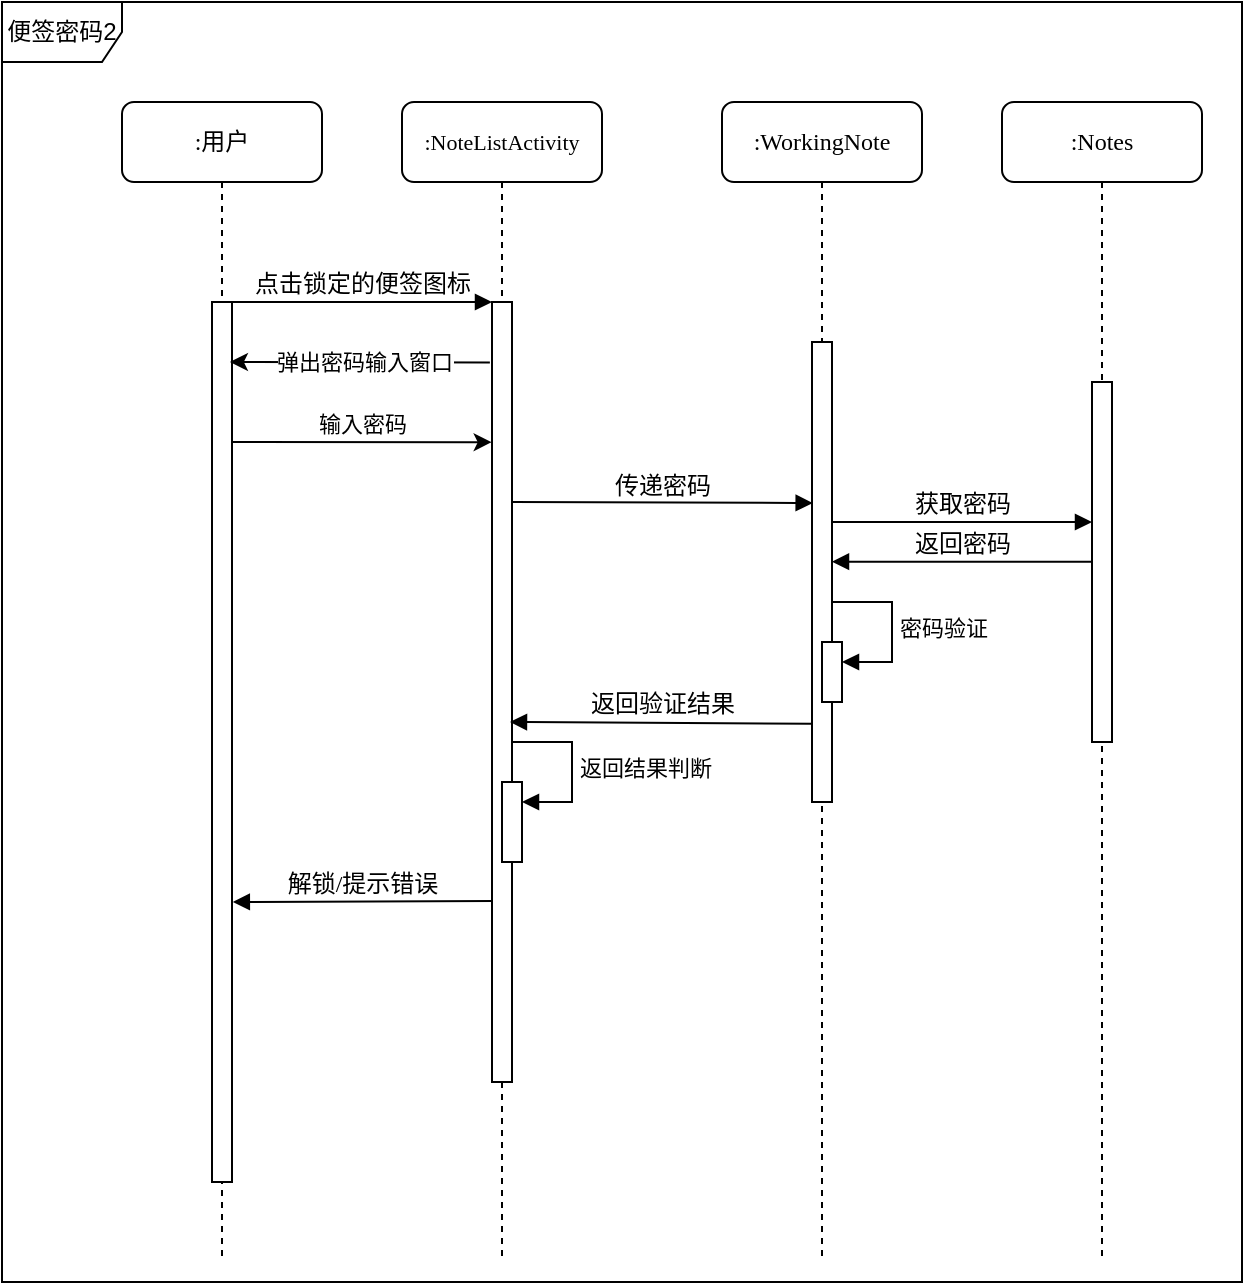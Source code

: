 <mxfile version="22.1.2" type="device">
  <diagram name="Page-1" id="13e1069c-82ec-6db2-03f1-153e76fe0fe0">
    <mxGraphModel dx="1658" dy="868" grid="1" gridSize="10" guides="1" tooltips="1" connect="1" arrows="1" fold="1" page="1" pageScale="1" pageWidth="1100" pageHeight="850" background="none" math="0" shadow="0">
      <root>
        <mxCell id="0" />
        <mxCell id="1" parent="0" />
        <mxCell id="7baba1c4bc27f4b0-2" value="&lt;font style=&quot;font-size: 11px;&quot;&gt;:NoteListActivity&lt;/font&gt;" style="shape=umlLifeline;perimeter=lifelinePerimeter;whiteSpace=wrap;html=1;container=1;collapsible=0;recursiveResize=0;outlineConnect=0;rounded=1;shadow=0;comic=0;labelBackgroundColor=none;strokeWidth=1;fontFamily=Verdana;fontSize=12;align=center;" parent="1" vertex="1">
          <mxGeometry x="240" y="80" width="100" height="580" as="geometry" />
        </mxCell>
        <mxCell id="7baba1c4bc27f4b0-10" value="" style="html=1;points=[];perimeter=orthogonalPerimeter;rounded=0;shadow=0;comic=0;labelBackgroundColor=none;strokeWidth=1;fontFamily=Verdana;fontSize=12;align=center;" parent="7baba1c4bc27f4b0-2" vertex="1">
          <mxGeometry x="45" y="100" width="10" height="390" as="geometry" />
        </mxCell>
        <mxCell id="7baba1c4bc27f4b0-3" value=":WorkingNote" style="shape=umlLifeline;perimeter=lifelinePerimeter;whiteSpace=wrap;html=1;container=1;collapsible=0;recursiveResize=0;outlineConnect=0;rounded=1;shadow=0;comic=0;labelBackgroundColor=none;strokeWidth=1;fontFamily=Verdana;fontSize=12;align=center;" parent="1" vertex="1">
          <mxGeometry x="400" y="80" width="100" height="580" as="geometry" />
        </mxCell>
        <mxCell id="7baba1c4bc27f4b0-13" value="" style="html=1;points=[];perimeter=orthogonalPerimeter;rounded=0;shadow=0;comic=0;labelBackgroundColor=none;strokeWidth=1;fontFamily=Verdana;fontSize=12;align=center;" parent="7baba1c4bc27f4b0-3" vertex="1">
          <mxGeometry x="45" y="120" width="10" height="230" as="geometry" />
        </mxCell>
        <mxCell id="7baba1c4bc27f4b0-4" value=":Notes" style="shape=umlLifeline;perimeter=lifelinePerimeter;whiteSpace=wrap;html=1;container=1;collapsible=0;recursiveResize=0;outlineConnect=0;rounded=1;shadow=0;comic=0;labelBackgroundColor=none;strokeWidth=1;fontFamily=Verdana;fontSize=12;align=center;" parent="1" vertex="1">
          <mxGeometry x="540" y="80" width="100" height="580" as="geometry" />
        </mxCell>
        <mxCell id="7baba1c4bc27f4b0-8" value=":用户" style="shape=umlLifeline;perimeter=lifelinePerimeter;whiteSpace=wrap;html=1;container=1;collapsible=0;recursiveResize=0;outlineConnect=0;rounded=1;shadow=0;comic=0;labelBackgroundColor=none;strokeWidth=1;fontFamily=Verdana;fontSize=12;align=center;" parent="1" vertex="1">
          <mxGeometry x="100" y="80" width="100" height="580" as="geometry" />
        </mxCell>
        <mxCell id="7baba1c4bc27f4b0-9" value="" style="html=1;points=[];perimeter=orthogonalPerimeter;rounded=0;shadow=0;comic=0;labelBackgroundColor=none;strokeWidth=1;fontFamily=Verdana;fontSize=12;align=center;" parent="7baba1c4bc27f4b0-8" vertex="1">
          <mxGeometry x="45" y="100" width="10" height="440" as="geometry" />
        </mxCell>
        <mxCell id="7baba1c4bc27f4b0-16" value="" style="html=1;points=[];perimeter=orthogonalPerimeter;rounded=0;shadow=0;comic=0;labelBackgroundColor=none;strokeWidth=1;fontFamily=Verdana;fontSize=12;align=center;" parent="1" vertex="1">
          <mxGeometry x="585" y="220" width="10" height="180" as="geometry" />
        </mxCell>
        <mxCell id="7baba1c4bc27f4b0-17" value="获取密码" style="html=1;verticalAlign=bottom;endArrow=block;labelBackgroundColor=none;fontFamily=Verdana;fontSize=12;edgeStyle=elbowEdgeStyle;elbow=vertical;" parent="1" edge="1">
          <mxGeometry relative="1" as="geometry">
            <mxPoint x="455.0" y="290" as="sourcePoint" />
            <Array as="points">
              <mxPoint x="460" y="290" />
            </Array>
            <mxPoint x="585.0" y="290" as="targetPoint" />
          </mxGeometry>
        </mxCell>
        <mxCell id="7baba1c4bc27f4b0-11" value="点击锁定的便签图标" style="html=1;verticalAlign=bottom;endArrow=block;entryX=0;entryY=0;labelBackgroundColor=none;fontFamily=Verdana;fontSize=12;edgeStyle=elbowEdgeStyle;elbow=vertical;" parent="1" source="7baba1c4bc27f4b0-9" target="7baba1c4bc27f4b0-10" edge="1">
          <mxGeometry relative="1" as="geometry">
            <mxPoint x="220" y="190" as="sourcePoint" />
          </mxGeometry>
        </mxCell>
        <mxCell id="7baba1c4bc27f4b0-14" value="传递密码" style="html=1;verticalAlign=bottom;endArrow=block;labelBackgroundColor=none;fontFamily=Verdana;fontSize=12;edgeStyle=elbowEdgeStyle;elbow=vertical;exitX=1.033;exitY=0.826;exitDx=0;exitDy=0;exitPerimeter=0;entryX=0.033;entryY=0.743;entryDx=0;entryDy=0;entryPerimeter=0;" parent="1" edge="1">
          <mxGeometry relative="1" as="geometry">
            <mxPoint x="295.33" y="280" as="sourcePoint" />
            <mxPoint x="445.33" y="280.91" as="targetPoint" />
          </mxGeometry>
        </mxCell>
        <mxCell id="hQoyNFzlhYNVf_70PO75-2" value="便签密码2" style="shape=umlFrame;whiteSpace=wrap;html=1;pointerEvents=0;" parent="1" vertex="1">
          <mxGeometry x="40" y="30" width="620" height="640" as="geometry" />
        </mxCell>
        <mxCell id="hQoyNFzlhYNVf_70PO75-7" value="" style="endArrow=classic;html=1;rounded=0;exitX=-0.105;exitY=0.175;exitDx=0;exitDy=0;exitPerimeter=0;entryX=0.895;entryY=0.091;entryDx=0;entryDy=0;entryPerimeter=0;" parent="1" edge="1">
          <mxGeometry width="50" height="50" relative="1" as="geometry">
            <mxPoint x="283.95" y="210.21" as="sourcePoint" />
            <mxPoint x="153.95" y="210.0" as="targetPoint" />
          </mxGeometry>
        </mxCell>
        <mxCell id="hQoyNFzlhYNVf_70PO75-8" value="弹出密码输入窗口" style="edgeLabel;html=1;align=center;verticalAlign=middle;resizable=0;points=[];" parent="hQoyNFzlhYNVf_70PO75-7" vertex="1" connectable="0">
          <mxGeometry x="0.194" relative="1" as="geometry">
            <mxPoint x="14" as="offset" />
          </mxGeometry>
        </mxCell>
        <mxCell id="hQoyNFzlhYNVf_70PO75-13" value="" style="endArrow=classic;html=1;rounded=0;exitX=1.048;exitY=0.293;exitDx=0;exitDy=0;exitPerimeter=0;entryX=-0.016;entryY=0.561;entryDx=0;entryDy=0;entryPerimeter=0;" parent="1" edge="1">
          <mxGeometry width="50" height="50" relative="1" as="geometry">
            <mxPoint x="155.48" y="250.0" as="sourcePoint" />
            <mxPoint x="284.84" y="250.11" as="targetPoint" />
          </mxGeometry>
        </mxCell>
        <mxCell id="hQoyNFzlhYNVf_70PO75-14" value="输入密码" style="edgeLabel;html=1;align=center;verticalAlign=middle;resizable=0;points=[];" parent="hQoyNFzlhYNVf_70PO75-13" vertex="1" connectable="0">
          <mxGeometry x="0.239" y="-1" relative="1" as="geometry">
            <mxPoint x="-16" y="-10" as="offset" />
          </mxGeometry>
        </mxCell>
        <mxCell id="c-4m0Iis0QiZbfMw3R1k-2" value="" style="html=1;points=[[0,0,0,0,5],[0,1,0,0,-5],[1,0,0,0,5],[1,1,0,0,-5]];perimeter=orthogonalPerimeter;outlineConnect=0;targetShapes=umlLifeline;portConstraint=eastwest;newEdgeStyle={&quot;curved&quot;:0,&quot;rounded&quot;:0};" vertex="1" parent="1">
          <mxGeometry x="450" y="350" width="10" height="30" as="geometry" />
        </mxCell>
        <mxCell id="c-4m0Iis0QiZbfMw3R1k-3" value="密码验证" style="html=1;align=left;spacingLeft=2;endArrow=block;rounded=0;edgeStyle=orthogonalEdgeStyle;curved=0;rounded=0;" edge="1" target="c-4m0Iis0QiZbfMw3R1k-2" parent="1">
          <mxGeometry relative="1" as="geometry">
            <mxPoint x="455" y="330" as="sourcePoint" />
            <Array as="points">
              <mxPoint x="485" y="360" />
            </Array>
          </mxGeometry>
        </mxCell>
        <mxCell id="c-4m0Iis0QiZbfMw3R1k-4" value="返回密码" style="html=1;verticalAlign=bottom;endArrow=block;labelBackgroundColor=none;fontFamily=Verdana;fontSize=12;edgeStyle=elbowEdgeStyle;elbow=vertical;" edge="1" parent="1">
          <mxGeometry relative="1" as="geometry">
            <mxPoint x="585.0" y="309.83" as="sourcePoint" />
            <Array as="points">
              <mxPoint x="460" y="309.83" />
            </Array>
            <mxPoint x="455.0" y="309.83" as="targetPoint" />
          </mxGeometry>
        </mxCell>
        <mxCell id="c-4m0Iis0QiZbfMw3R1k-10" value="" style="html=1;points=[[0,0,0,0,5],[0,1,0,0,-5],[1,0,0,0,5],[1,1,0,0,-5]];perimeter=orthogonalPerimeter;outlineConnect=0;targetShapes=umlLifeline;portConstraint=eastwest;newEdgeStyle={&quot;curved&quot;:0,&quot;rounded&quot;:0};" vertex="1" parent="1">
          <mxGeometry x="290" y="420" width="10" height="40" as="geometry" />
        </mxCell>
        <mxCell id="c-4m0Iis0QiZbfMw3R1k-11" value="返回结果判断" style="html=1;align=left;spacingLeft=2;endArrow=block;rounded=0;edgeStyle=orthogonalEdgeStyle;curved=0;rounded=0;" edge="1" target="c-4m0Iis0QiZbfMw3R1k-10" parent="1">
          <mxGeometry relative="1" as="geometry">
            <mxPoint x="295" y="400" as="sourcePoint" />
            <Array as="points">
              <mxPoint x="325" y="430" />
            </Array>
          </mxGeometry>
        </mxCell>
        <mxCell id="c-4m0Iis0QiZbfMw3R1k-12" value="返回验证结果" style="html=1;verticalAlign=bottom;endArrow=block;labelBackgroundColor=none;fontFamily=Verdana;fontSize=12;edgeStyle=elbowEdgeStyle;elbow=vertical;entryX=0.9;entryY=0.537;entryDx=0;entryDy=0;entryPerimeter=0;exitX=-0.017;exitY=0.83;exitDx=0;exitDy=0;exitPerimeter=0;" edge="1" parent="1" source="7baba1c4bc27f4b0-13" target="7baba1c4bc27f4b0-10">
          <mxGeometry relative="1" as="geometry">
            <mxPoint x="440" y="391" as="sourcePoint" />
            <mxPoint x="300.0" y="390" as="targetPoint" />
          </mxGeometry>
        </mxCell>
        <mxCell id="c-4m0Iis0QiZbfMw3R1k-13" value="解锁/提示错误" style="html=1;verticalAlign=bottom;endArrow=block;labelBackgroundColor=none;fontFamily=Verdana;fontSize=12;edgeStyle=elbowEdgeStyle;elbow=vertical;entryX=1.042;entryY=0.683;entryDx=0;entryDy=0;entryPerimeter=0;exitX=0.021;exitY=0.768;exitDx=0;exitDy=0;exitPerimeter=0;" edge="1" parent="1" source="7baba1c4bc27f4b0-10" target="7baba1c4bc27f4b0-9">
          <mxGeometry relative="1" as="geometry">
            <mxPoint x="270" y="480" as="sourcePoint" />
            <mxPoint x="170.0" y="480" as="targetPoint" />
          </mxGeometry>
        </mxCell>
      </root>
    </mxGraphModel>
  </diagram>
</mxfile>
